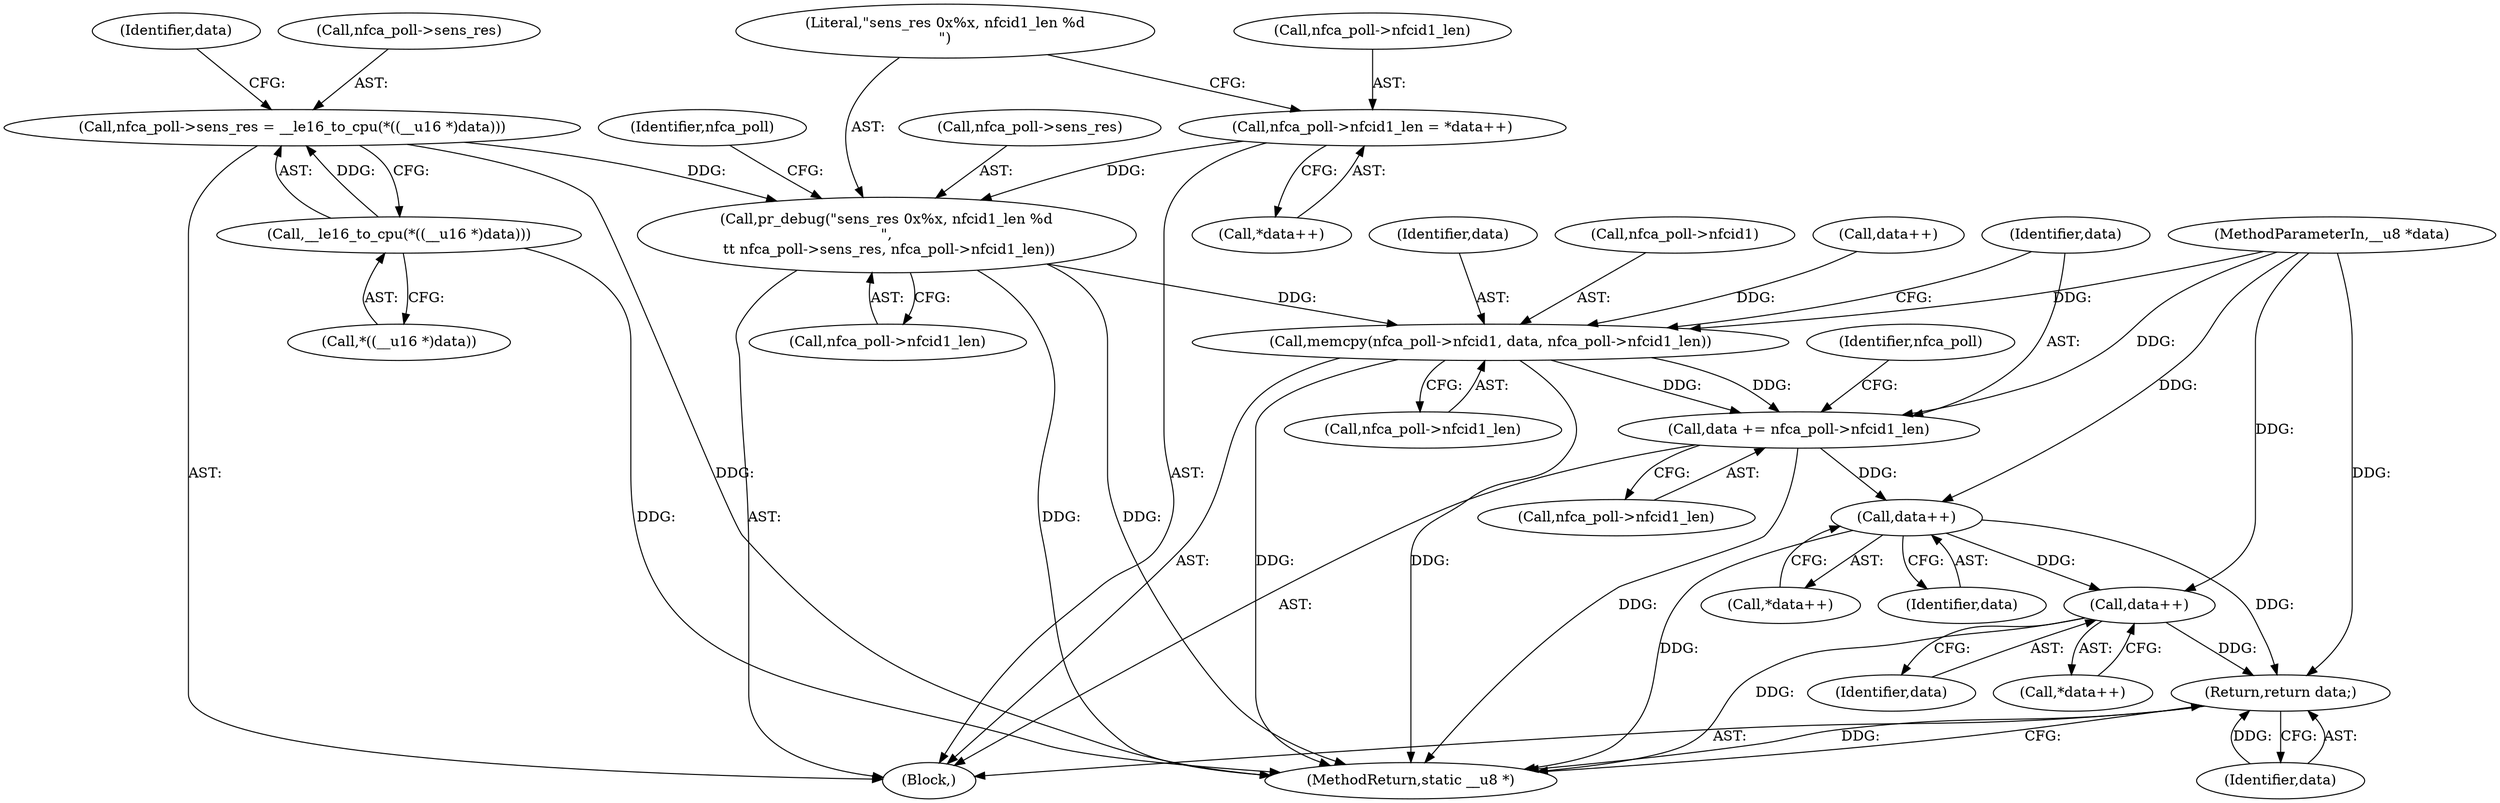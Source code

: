 digraph "1_linux_67de956ff5dc1d4f321e16cfbd63f5be3b691b43_0@pointer" {
"1000124" [label="(Call,pr_debug(\"sens_res 0x%x, nfcid1_len %d\n\",\n \t\t nfca_poll->sens_res, nfca_poll->nfcid1_len))"];
"1000105" [label="(Call,nfca_poll->sens_res = __le16_to_cpu(*((__u16 *)data)))"];
"1000109" [label="(Call,__le16_to_cpu(*((__u16 *)data)))"];
"1000117" [label="(Call,nfca_poll->nfcid1_len = *data++)"];
"1000132" [label="(Call,memcpy(nfca_poll->nfcid1, data, nfca_poll->nfcid1_len))"];
"1000140" [label="(Call,data += nfca_poll->nfcid1_len)"];
"1000150" [label="(Call,data++)"];
"1000163" [label="(Call,data++)"];
"1000173" [label="(Return,return data;)"];
"1000126" [label="(Call,nfca_poll->sens_res)"];
"1000175" [label="(MethodReturn,static __u8 *)"];
"1000122" [label="(Call,data++)"];
"1000151" [label="(Identifier,data)"];
"1000137" [label="(Call,nfca_poll->nfcid1_len)"];
"1000104" [label="(Block,)"];
"1000117" [label="(Call,nfca_poll->nfcid1_len = *data++)"];
"1000109" [label="(Call,__le16_to_cpu(*((__u16 *)data)))"];
"1000141" [label="(Identifier,data)"];
"1000140" [label="(Call,data += nfca_poll->nfcid1_len)"];
"1000110" [label="(Call,*((__u16 *)data))"];
"1000142" [label="(Call,nfca_poll->nfcid1_len)"];
"1000164" [label="(Identifier,data)"];
"1000118" [label="(Call,nfca_poll->nfcid1_len)"];
"1000136" [label="(Identifier,data)"];
"1000147" [label="(Identifier,nfca_poll)"];
"1000124" [label="(Call,pr_debug(\"sens_res 0x%x, nfcid1_len %d\n\",\n \t\t nfca_poll->sens_res, nfca_poll->nfcid1_len))"];
"1000129" [label="(Call,nfca_poll->nfcid1_len)"];
"1000133" [label="(Call,nfca_poll->nfcid1)"];
"1000125" [label="(Literal,\"sens_res 0x%x, nfcid1_len %d\n\")"];
"1000162" [label="(Call,*data++)"];
"1000103" [label="(MethodParameterIn,__u8 *data)"];
"1000163" [label="(Call,data++)"];
"1000106" [label="(Call,nfca_poll->sens_res)"];
"1000149" [label="(Call,*data++)"];
"1000115" [label="(Identifier,data)"];
"1000134" [label="(Identifier,nfca_poll)"];
"1000132" [label="(Call,memcpy(nfca_poll->nfcid1, data, nfca_poll->nfcid1_len))"];
"1000174" [label="(Identifier,data)"];
"1000173" [label="(Return,return data;)"];
"1000105" [label="(Call,nfca_poll->sens_res = __le16_to_cpu(*((__u16 *)data)))"];
"1000150" [label="(Call,data++)"];
"1000121" [label="(Call,*data++)"];
"1000124" -> "1000104"  [label="AST: "];
"1000124" -> "1000129"  [label="CFG: "];
"1000125" -> "1000124"  [label="AST: "];
"1000126" -> "1000124"  [label="AST: "];
"1000129" -> "1000124"  [label="AST: "];
"1000134" -> "1000124"  [label="CFG: "];
"1000124" -> "1000175"  [label="DDG: "];
"1000124" -> "1000175"  [label="DDG: "];
"1000105" -> "1000124"  [label="DDG: "];
"1000117" -> "1000124"  [label="DDG: "];
"1000124" -> "1000132"  [label="DDG: "];
"1000105" -> "1000104"  [label="AST: "];
"1000105" -> "1000109"  [label="CFG: "];
"1000106" -> "1000105"  [label="AST: "];
"1000109" -> "1000105"  [label="AST: "];
"1000115" -> "1000105"  [label="CFG: "];
"1000105" -> "1000175"  [label="DDG: "];
"1000109" -> "1000105"  [label="DDG: "];
"1000109" -> "1000110"  [label="CFG: "];
"1000110" -> "1000109"  [label="AST: "];
"1000109" -> "1000175"  [label="DDG: "];
"1000117" -> "1000104"  [label="AST: "];
"1000117" -> "1000121"  [label="CFG: "];
"1000118" -> "1000117"  [label="AST: "];
"1000121" -> "1000117"  [label="AST: "];
"1000125" -> "1000117"  [label="CFG: "];
"1000132" -> "1000104"  [label="AST: "];
"1000132" -> "1000137"  [label="CFG: "];
"1000133" -> "1000132"  [label="AST: "];
"1000136" -> "1000132"  [label="AST: "];
"1000137" -> "1000132"  [label="AST: "];
"1000141" -> "1000132"  [label="CFG: "];
"1000132" -> "1000175"  [label="DDG: "];
"1000132" -> "1000175"  [label="DDG: "];
"1000122" -> "1000132"  [label="DDG: "];
"1000103" -> "1000132"  [label="DDG: "];
"1000132" -> "1000140"  [label="DDG: "];
"1000132" -> "1000140"  [label="DDG: "];
"1000140" -> "1000104"  [label="AST: "];
"1000140" -> "1000142"  [label="CFG: "];
"1000141" -> "1000140"  [label="AST: "];
"1000142" -> "1000140"  [label="AST: "];
"1000147" -> "1000140"  [label="CFG: "];
"1000140" -> "1000175"  [label="DDG: "];
"1000103" -> "1000140"  [label="DDG: "];
"1000140" -> "1000150"  [label="DDG: "];
"1000150" -> "1000149"  [label="AST: "];
"1000150" -> "1000151"  [label="CFG: "];
"1000151" -> "1000150"  [label="AST: "];
"1000149" -> "1000150"  [label="CFG: "];
"1000150" -> "1000175"  [label="DDG: "];
"1000103" -> "1000150"  [label="DDG: "];
"1000150" -> "1000163"  [label="DDG: "];
"1000150" -> "1000173"  [label="DDG: "];
"1000163" -> "1000162"  [label="AST: "];
"1000163" -> "1000164"  [label="CFG: "];
"1000164" -> "1000163"  [label="AST: "];
"1000162" -> "1000163"  [label="CFG: "];
"1000163" -> "1000175"  [label="DDG: "];
"1000103" -> "1000163"  [label="DDG: "];
"1000163" -> "1000173"  [label="DDG: "];
"1000173" -> "1000104"  [label="AST: "];
"1000173" -> "1000174"  [label="CFG: "];
"1000174" -> "1000173"  [label="AST: "];
"1000175" -> "1000173"  [label="CFG: "];
"1000173" -> "1000175"  [label="DDG: "];
"1000174" -> "1000173"  [label="DDG: "];
"1000103" -> "1000173"  [label="DDG: "];
}
